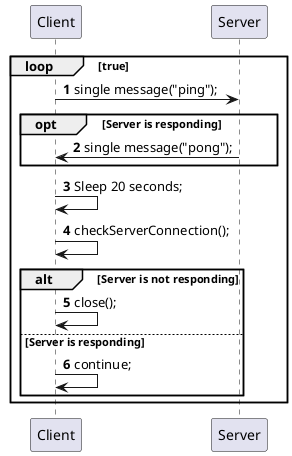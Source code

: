 @startuml
'https://plantuml.com/sequence-diagram

autonumber





loop true
Client -> Server: single message("ping");
opt Server is responding
Server -> Client: single message("pong");
end
Client->Client: Sleep 20 seconds;
Client->Client: checkServerConnection();
alt Server is not responding
Client->Client: close();
else Server is responding
Client->Client: continue;
end
end
@enduml